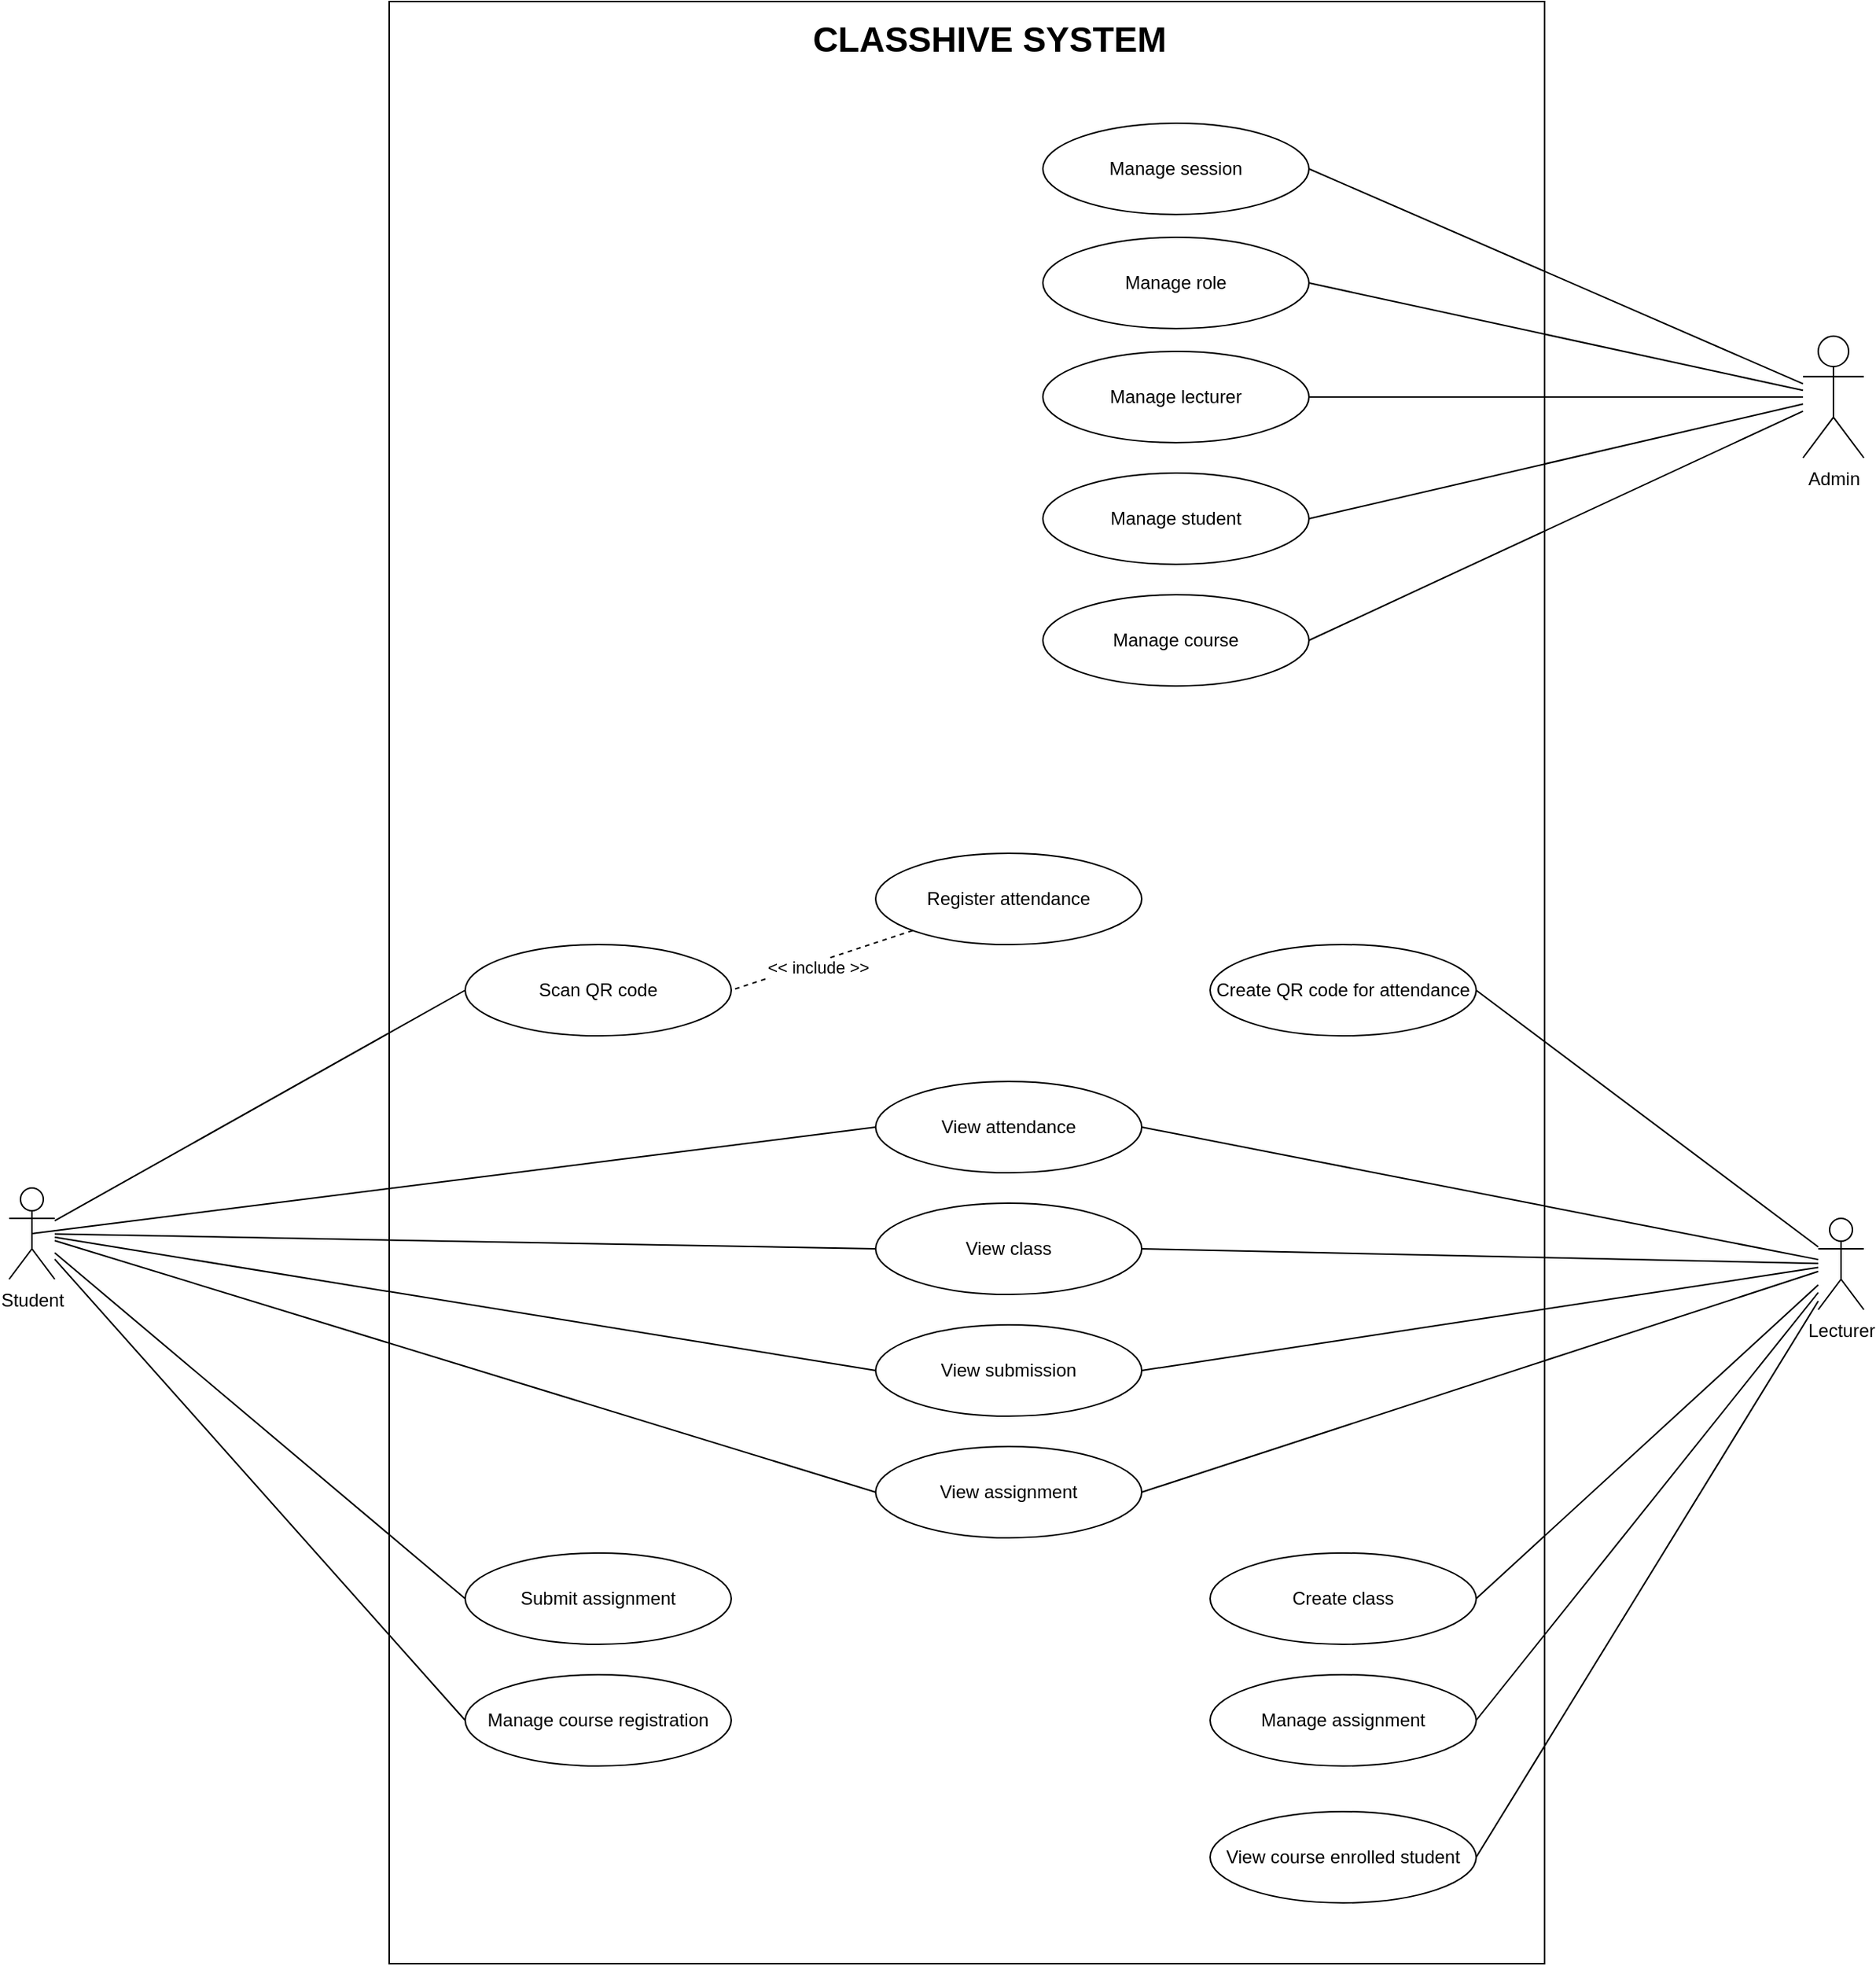 <mxfile version="25.0.2">
  <diagram name="Page-1" id="u7KiC_G5t90vceDuNQLJ">
    <mxGraphModel dx="2210" dy="996" grid="1" gridSize="10" guides="1" tooltips="1" connect="1" arrows="1" fold="1" page="1" pageScale="1" pageWidth="850" pageHeight="1100" math="0" shadow="0">
      <root>
        <mxCell id="0" />
        <mxCell id="1" parent="0" />
        <mxCell id="4g9kkx4WtVtAkePa4UK4-30" value="" style="rounded=0;whiteSpace=wrap;html=1;fillColor=none;movable=1;resizable=1;rotatable=1;deletable=1;editable=1;locked=0;connectable=1;" vertex="1" parent="1">
          <mxGeometry x="90" y="20" width="760" height="1290" as="geometry" />
        </mxCell>
        <mxCell id="4g9kkx4WtVtAkePa4UK4-34" style="rounded=0;orthogonalLoop=1;jettySize=auto;html=1;entryX=0;entryY=0.5;entryDx=0;entryDy=0;endArrow=none;endFill=0;" edge="1" parent="1" source="4g9kkx4WtVtAkePa4UK4-2" target="4g9kkx4WtVtAkePa4UK4-26">
          <mxGeometry relative="1" as="geometry" />
        </mxCell>
        <mxCell id="4g9kkx4WtVtAkePa4UK4-35" style="rounded=0;orthogonalLoop=1;jettySize=auto;html=1;exitX=0.5;exitY=0.5;exitDx=0;exitDy=0;exitPerimeter=0;entryX=0;entryY=0.5;entryDx=0;entryDy=0;endArrow=none;endFill=0;" edge="1" parent="1" source="4g9kkx4WtVtAkePa4UK4-2" target="4g9kkx4WtVtAkePa4UK4-27">
          <mxGeometry relative="1" as="geometry" />
        </mxCell>
        <mxCell id="4g9kkx4WtVtAkePa4UK4-54" style="rounded=0;orthogonalLoop=1;jettySize=auto;html=1;entryX=0;entryY=0.5;entryDx=0;entryDy=0;endArrow=none;endFill=0;" edge="1" parent="1" source="4g9kkx4WtVtAkePa4UK4-2" target="4g9kkx4WtVtAkePa4UK4-32">
          <mxGeometry relative="1" as="geometry" />
        </mxCell>
        <mxCell id="4g9kkx4WtVtAkePa4UK4-55" style="rounded=0;orthogonalLoop=1;jettySize=auto;html=1;entryX=0;entryY=0.5;entryDx=0;entryDy=0;endArrow=none;endFill=0;" edge="1" parent="1" source="4g9kkx4WtVtAkePa4UK4-2" target="4g9kkx4WtVtAkePa4UK4-47">
          <mxGeometry relative="1" as="geometry" />
        </mxCell>
        <mxCell id="4g9kkx4WtVtAkePa4UK4-56" style="rounded=0;orthogonalLoop=1;jettySize=auto;html=1;entryX=0;entryY=0.5;entryDx=0;entryDy=0;endArrow=none;endFill=0;" edge="1" parent="1" source="4g9kkx4WtVtAkePa4UK4-2" target="4g9kkx4WtVtAkePa4UK4-45">
          <mxGeometry relative="1" as="geometry" />
        </mxCell>
        <mxCell id="4g9kkx4WtVtAkePa4UK4-57" style="rounded=0;orthogonalLoop=1;jettySize=auto;html=1;entryX=0;entryY=0.5;entryDx=0;entryDy=0;endArrow=none;endFill=0;" edge="1" parent="1" source="4g9kkx4WtVtAkePa4UK4-2" target="4g9kkx4WtVtAkePa4UK4-31">
          <mxGeometry relative="1" as="geometry" />
        </mxCell>
        <mxCell id="4g9kkx4WtVtAkePa4UK4-61" style="rounded=0;orthogonalLoop=1;jettySize=auto;html=1;entryX=0;entryY=0.5;entryDx=0;entryDy=0;endArrow=none;endFill=0;" edge="1" parent="1" source="4g9kkx4WtVtAkePa4UK4-2" target="4g9kkx4WtVtAkePa4UK4-60">
          <mxGeometry relative="1" as="geometry" />
        </mxCell>
        <mxCell id="4g9kkx4WtVtAkePa4UK4-2" value="Student" style="shape=umlActor;verticalLabelPosition=bottom;verticalAlign=top;html=1;outlineConnect=0;" vertex="1" parent="1">
          <mxGeometry x="-160" y="800" width="30" height="60" as="geometry" />
        </mxCell>
        <mxCell id="4g9kkx4WtVtAkePa4UK4-48" style="rounded=0;orthogonalLoop=1;jettySize=auto;html=1;entryX=1;entryY=0.5;entryDx=0;entryDy=0;endArrow=none;endFill=0;" edge="1" parent="1" source="4g9kkx4WtVtAkePa4UK4-3" target="4g9kkx4WtVtAkePa4UK4-41">
          <mxGeometry relative="1" as="geometry" />
        </mxCell>
        <mxCell id="4g9kkx4WtVtAkePa4UK4-49" style="rounded=0;orthogonalLoop=1;jettySize=auto;html=1;entryX=1;entryY=0.5;entryDx=0;entryDy=0;endArrow=none;endFill=0;" edge="1" parent="1" source="4g9kkx4WtVtAkePa4UK4-3" target="4g9kkx4WtVtAkePa4UK4-42">
          <mxGeometry relative="1" as="geometry" />
        </mxCell>
        <mxCell id="4g9kkx4WtVtAkePa4UK4-50" style="rounded=0;orthogonalLoop=1;jettySize=auto;html=1;entryX=1;entryY=0.5;entryDx=0;entryDy=0;endArrow=none;endFill=0;" edge="1" parent="1" source="4g9kkx4WtVtAkePa4UK4-3" target="4g9kkx4WtVtAkePa4UK4-44">
          <mxGeometry relative="1" as="geometry" />
        </mxCell>
        <mxCell id="4g9kkx4WtVtAkePa4UK4-52" style="rounded=0;orthogonalLoop=1;jettySize=auto;html=1;entryX=1;entryY=0.5;entryDx=0;entryDy=0;endArrow=none;endFill=0;" edge="1" parent="1" source="4g9kkx4WtVtAkePa4UK4-3" target="4g9kkx4WtVtAkePa4UK4-47">
          <mxGeometry relative="1" as="geometry" />
        </mxCell>
        <mxCell id="4g9kkx4WtVtAkePa4UK4-53" style="rounded=0;orthogonalLoop=1;jettySize=auto;html=1;entryX=1;entryY=0.5;entryDx=0;entryDy=0;endArrow=none;endFill=0;" edge="1" parent="1" source="4g9kkx4WtVtAkePa4UK4-3" target="4g9kkx4WtVtAkePa4UK4-32">
          <mxGeometry relative="1" as="geometry" />
        </mxCell>
        <mxCell id="4g9kkx4WtVtAkePa4UK4-59" style="rounded=0;orthogonalLoop=1;jettySize=auto;html=1;entryX=1;entryY=0.5;entryDx=0;entryDy=0;endArrow=none;endFill=0;" edge="1" parent="1" source="4g9kkx4WtVtAkePa4UK4-3" target="4g9kkx4WtVtAkePa4UK4-27">
          <mxGeometry relative="1" as="geometry" />
        </mxCell>
        <mxCell id="4g9kkx4WtVtAkePa4UK4-62" style="rounded=0;orthogonalLoop=1;jettySize=auto;html=1;entryX=1;entryY=0.5;entryDx=0;entryDy=0;endArrow=none;endFill=0;" edge="1" parent="1" source="4g9kkx4WtVtAkePa4UK4-3" target="4g9kkx4WtVtAkePa4UK4-60">
          <mxGeometry relative="1" as="geometry" />
        </mxCell>
        <mxCell id="4g9kkx4WtVtAkePa4UK4-65" style="rounded=0;orthogonalLoop=1;jettySize=auto;html=1;entryX=1;entryY=0.5;entryDx=0;entryDy=0;endArrow=none;endFill=0;" edge="1" parent="1" source="4g9kkx4WtVtAkePa4UK4-3" target="4g9kkx4WtVtAkePa4UK4-64">
          <mxGeometry relative="1" as="geometry" />
        </mxCell>
        <mxCell id="4g9kkx4WtVtAkePa4UK4-3" value="Lecturer" style="shape=umlActor;verticalLabelPosition=bottom;verticalAlign=top;html=1;outlineConnect=0;" vertex="1" parent="1">
          <mxGeometry x="1030" y="820" width="30" height="60" as="geometry" />
        </mxCell>
        <mxCell id="4g9kkx4WtVtAkePa4UK4-26" value="Scan QR code" style="ellipse;whiteSpace=wrap;html=1;" vertex="1" parent="1">
          <mxGeometry x="140" y="640" width="175" height="60" as="geometry" />
        </mxCell>
        <mxCell id="4g9kkx4WtVtAkePa4UK4-27" value="View attendance" style="ellipse;whiteSpace=wrap;html=1;" vertex="1" parent="1">
          <mxGeometry x="410" y="730" width="175" height="60" as="geometry" />
        </mxCell>
        <mxCell id="4g9kkx4WtVtAkePa4UK4-39" style="rounded=0;orthogonalLoop=1;jettySize=auto;html=1;entryX=1;entryY=0.5;entryDx=0;entryDy=0;dashed=1;endArrow=none;endFill=0;" edge="1" parent="1" source="4g9kkx4WtVtAkePa4UK4-28" target="4g9kkx4WtVtAkePa4UK4-26">
          <mxGeometry relative="1" as="geometry" />
        </mxCell>
        <mxCell id="4g9kkx4WtVtAkePa4UK4-40" value="&amp;lt;&amp;lt; include &amp;gt;&amp;gt;" style="edgeLabel;html=1;align=center;verticalAlign=middle;resizable=0;points=[];" vertex="1" connectable="0" parent="4g9kkx4WtVtAkePa4UK4-39">
          <mxGeometry x="0.056" y="3" relative="1" as="geometry">
            <mxPoint as="offset" />
          </mxGeometry>
        </mxCell>
        <mxCell id="4g9kkx4WtVtAkePa4UK4-28" value="Register attendance" style="ellipse;whiteSpace=wrap;html=1;" vertex="1" parent="1">
          <mxGeometry x="410" y="580" width="175" height="60" as="geometry" />
        </mxCell>
        <mxCell id="4g9kkx4WtVtAkePa4UK4-31" value="Manage course registration" style="ellipse;whiteSpace=wrap;html=1;" vertex="1" parent="1">
          <mxGeometry x="140" y="1120" width="175" height="60" as="geometry" />
        </mxCell>
        <mxCell id="4g9kkx4WtVtAkePa4UK4-32" value="View class" style="ellipse;whiteSpace=wrap;html=1;" vertex="1" parent="1">
          <mxGeometry x="410" y="810" width="175" height="60" as="geometry" />
        </mxCell>
        <mxCell id="4g9kkx4WtVtAkePa4UK4-23" value="Manage course" style="ellipse;whiteSpace=wrap;html=1;" vertex="1" parent="1">
          <mxGeometry x="520" y="410" width="175" height="60" as="geometry" />
        </mxCell>
        <mxCell id="4g9kkx4WtVtAkePa4UK4-24" style="rounded=0;orthogonalLoop=1;jettySize=auto;html=1;entryX=1;entryY=0.5;entryDx=0;entryDy=0;endArrow=none;endFill=0;" edge="1" parent="1" source="4g9kkx4WtVtAkePa4UK4-4" target="4g9kkx4WtVtAkePa4UK4-23">
          <mxGeometry relative="1" as="geometry" />
        </mxCell>
        <mxCell id="4g9kkx4WtVtAkePa4UK4-17" style="rounded=0;orthogonalLoop=1;jettySize=auto;html=1;entryX=1;entryY=0.5;entryDx=0;entryDy=0;endArrow=none;endFill=0;" edge="1" parent="1" source="4g9kkx4WtVtAkePa4UK4-4" target="4g9kkx4WtVtAkePa4UK4-12">
          <mxGeometry relative="1" as="geometry" />
        </mxCell>
        <mxCell id="4g9kkx4WtVtAkePa4UK4-18" style="rounded=0;orthogonalLoop=1;jettySize=auto;html=1;entryX=1;entryY=0.5;entryDx=0;entryDy=0;endArrow=none;endFill=0;" edge="1" parent="1" source="4g9kkx4WtVtAkePa4UK4-4" target="4g9kkx4WtVtAkePa4UK4-13">
          <mxGeometry relative="1" as="geometry" />
        </mxCell>
        <mxCell id="4g9kkx4WtVtAkePa4UK4-20" style="rounded=0;orthogonalLoop=1;jettySize=auto;html=1;entryX=1;entryY=0.5;entryDx=0;entryDy=0;endArrow=none;endFill=0;" edge="1" parent="1" source="4g9kkx4WtVtAkePa4UK4-4" target="4g9kkx4WtVtAkePa4UK4-15">
          <mxGeometry relative="1" as="geometry" />
        </mxCell>
        <mxCell id="4g9kkx4WtVtAkePa4UK4-21" style="rounded=0;orthogonalLoop=1;jettySize=auto;html=1;entryX=1;entryY=0.5;entryDx=0;entryDy=0;endArrow=none;endFill=0;" edge="1" parent="1" source="4g9kkx4WtVtAkePa4UK4-4" target="4g9kkx4WtVtAkePa4UK4-16">
          <mxGeometry relative="1" as="geometry" />
        </mxCell>
        <mxCell id="4g9kkx4WtVtAkePa4UK4-4" value="Admin" style="shape=umlActor;verticalLabelPosition=bottom;verticalAlign=top;html=1;outlineConnect=0;" vertex="1" parent="1">
          <mxGeometry x="1020" y="240" width="40" height="80" as="geometry" />
        </mxCell>
        <mxCell id="4g9kkx4WtVtAkePa4UK4-12" value="Manage session" style="ellipse;whiteSpace=wrap;html=1;" vertex="1" parent="1">
          <mxGeometry x="520" y="100" width="175" height="60" as="geometry" />
        </mxCell>
        <mxCell id="4g9kkx4WtVtAkePa4UK4-13" value="Manage role" style="ellipse;whiteSpace=wrap;html=1;" vertex="1" parent="1">
          <mxGeometry x="520" y="175" width="175" height="60" as="geometry" />
        </mxCell>
        <mxCell id="4g9kkx4WtVtAkePa4UK4-15" value="Manage lecturer" style="ellipse;whiteSpace=wrap;html=1;" vertex="1" parent="1">
          <mxGeometry x="520" y="250" width="175" height="60" as="geometry" />
        </mxCell>
        <mxCell id="4g9kkx4WtVtAkePa4UK4-16" value="Manage student" style="ellipse;whiteSpace=wrap;html=1;" vertex="1" parent="1">
          <mxGeometry x="520" y="330" width="175" height="60" as="geometry" />
        </mxCell>
        <mxCell id="4g9kkx4WtVtAkePa4UK4-41" value="Create QR code for attendance" style="ellipse;whiteSpace=wrap;html=1;" vertex="1" parent="1">
          <mxGeometry x="630" y="640" width="175" height="60" as="geometry" />
        </mxCell>
        <mxCell id="4g9kkx4WtVtAkePa4UK4-42" value="Create class" style="ellipse;whiteSpace=wrap;html=1;" vertex="1" parent="1">
          <mxGeometry x="630" y="1040" width="175" height="60" as="geometry" />
        </mxCell>
        <mxCell id="4g9kkx4WtVtAkePa4UK4-44" value="Manage assignment" style="ellipse;whiteSpace=wrap;html=1;" vertex="1" parent="1">
          <mxGeometry x="630" y="1120" width="175" height="60" as="geometry" />
        </mxCell>
        <mxCell id="4g9kkx4WtVtAkePa4UK4-45" value="Submit assignment" style="ellipse;whiteSpace=wrap;html=1;" vertex="1" parent="1">
          <mxGeometry x="140" y="1040" width="175" height="60" as="geometry" />
        </mxCell>
        <mxCell id="4g9kkx4WtVtAkePa4UK4-47" value="View submission" style="ellipse;whiteSpace=wrap;html=1;" vertex="1" parent="1">
          <mxGeometry x="410" y="890" width="175" height="60" as="geometry" />
        </mxCell>
        <mxCell id="4g9kkx4WtVtAkePa4UK4-60" value="View assignment" style="ellipse;whiteSpace=wrap;html=1;" vertex="1" parent="1">
          <mxGeometry x="410" y="970" width="175" height="60" as="geometry" />
        </mxCell>
        <mxCell id="4g9kkx4WtVtAkePa4UK4-63" value="&lt;font style=&quot;font-size: 23px;&quot;&gt;&lt;b&gt;CLASSHIVE SYSTEM&lt;/b&gt;&lt;/font&gt;" style="text;html=1;align=center;verticalAlign=middle;whiteSpace=wrap;rounded=0;" vertex="1" parent="1">
          <mxGeometry x="340" y="30" width="290" height="30" as="geometry" />
        </mxCell>
        <mxCell id="4g9kkx4WtVtAkePa4UK4-64" value="View course enrolled student" style="ellipse;whiteSpace=wrap;html=1;" vertex="1" parent="1">
          <mxGeometry x="630" y="1210" width="175" height="60" as="geometry" />
        </mxCell>
      </root>
    </mxGraphModel>
  </diagram>
</mxfile>
